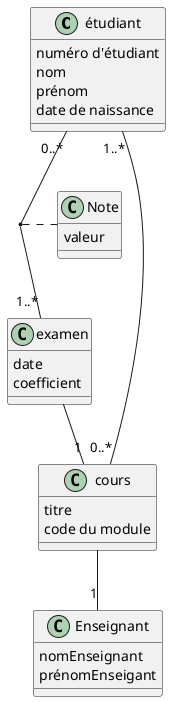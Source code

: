 @startuml
class étudiant {
  numéro d'étudiant
nom 
prénom
date de naissance
}
class cours {
titre
code du module
}
class examen {
date
coefficient
}
class Note{
valeur
}
étudiant "1..*" -- "0..*" cours
examen -- "1" cours
étudiant "0..*" -- "1..*" examen
(étudiant, examen) . Note
class Enseignant {
nomEnseignant
prénomEnseigant
}
cours -- "1" Enseignant
@enduml
